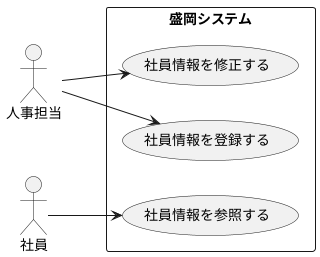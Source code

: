 @startuml 従業員登録システム
left to right direction
actor 人事担当
actor 社員

rectangle 盛岡システム {
    usecase 社員情報を登録する
    usecase 社員情報を参照する
    usecase 社員情報を修正する
}

人事担当 --> 社員情報を登録する
社員 --> 社員情報を参照する
人事担当 --> 社員情報を修正する 
@enduml